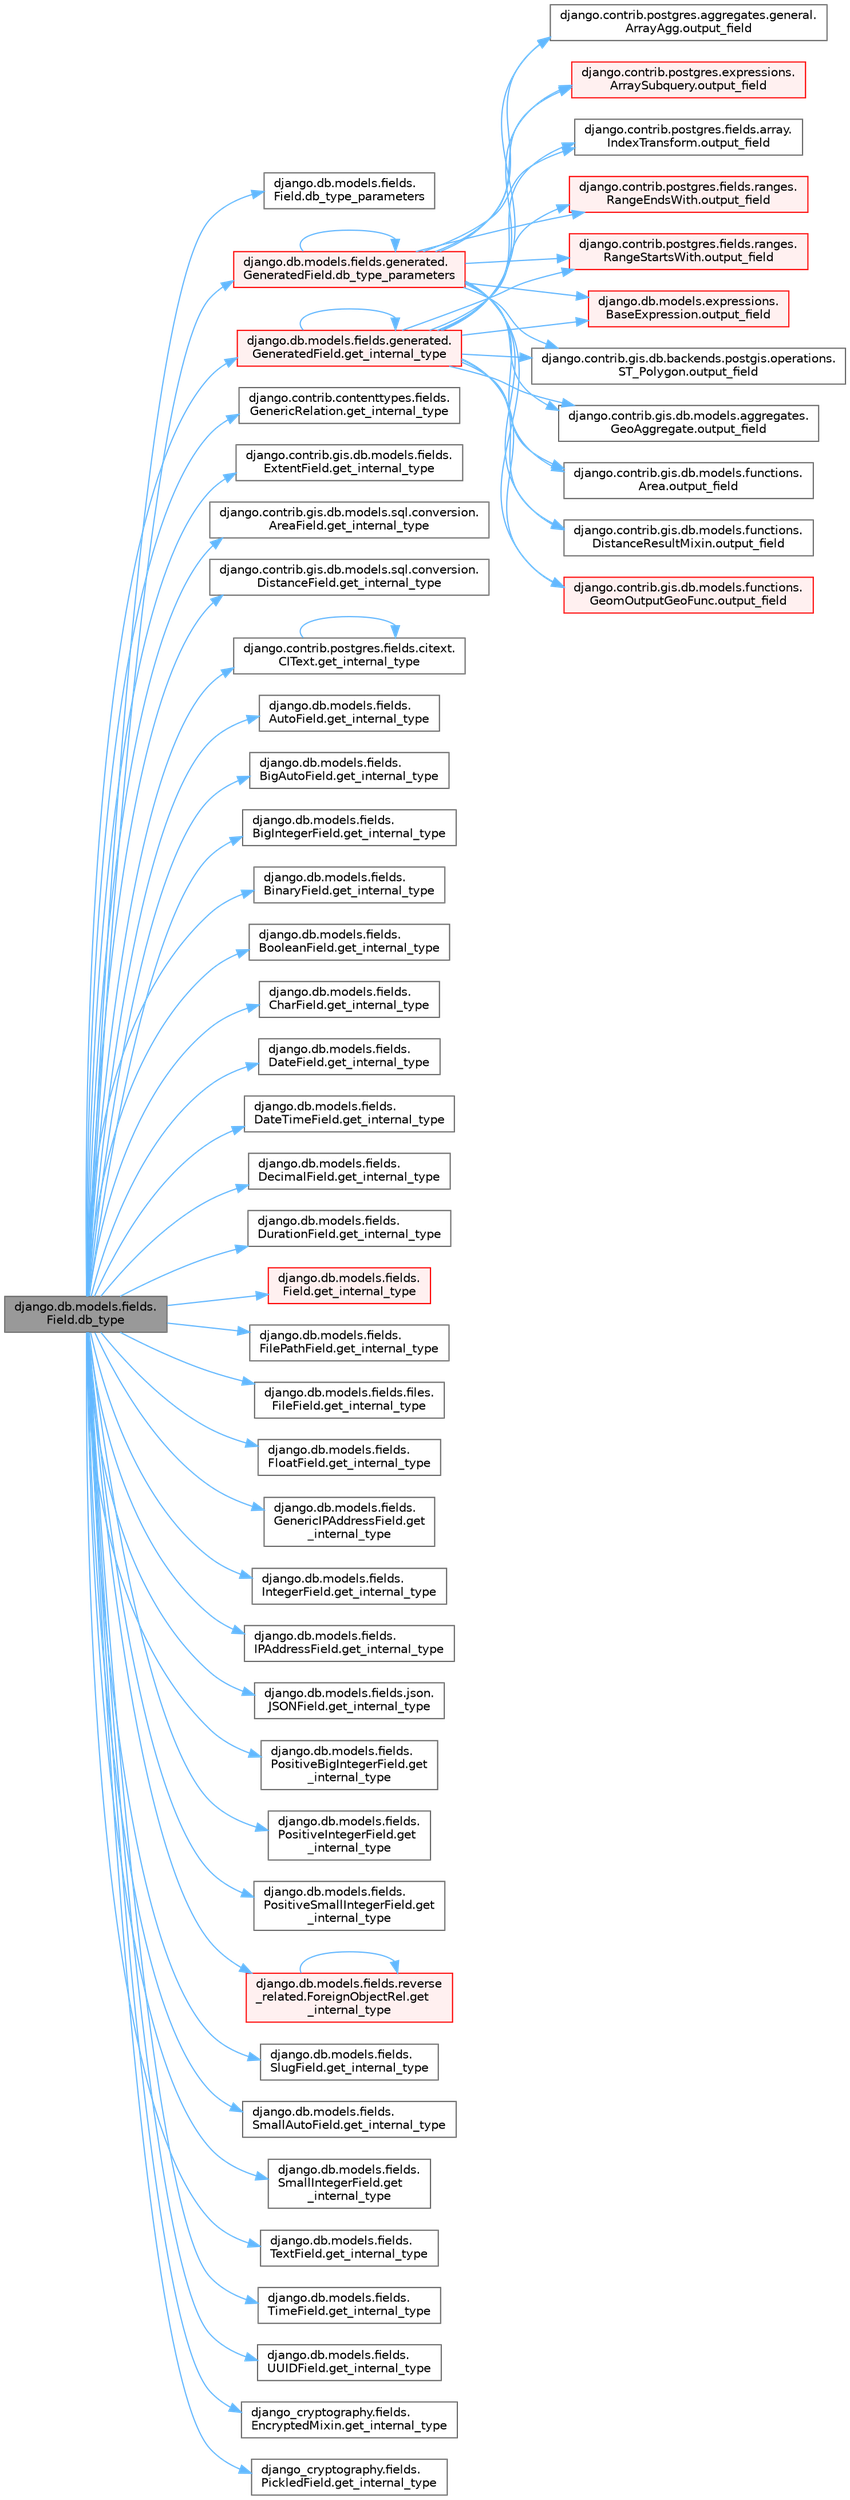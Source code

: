 digraph "django.db.models.fields.Field.db_type"
{
 // LATEX_PDF_SIZE
  bgcolor="transparent";
  edge [fontname=Helvetica,fontsize=10,labelfontname=Helvetica,labelfontsize=10];
  node [fontname=Helvetica,fontsize=10,shape=box,height=0.2,width=0.4];
  rankdir="LR";
  Node1 [id="Node000001",label="django.db.models.fields.\lField.db_type",height=0.2,width=0.4,color="gray40", fillcolor="grey60", style="filled", fontcolor="black",tooltip=" "];
  Node1 -> Node2 [id="edge1_Node000001_Node000002",color="steelblue1",style="solid",tooltip=" "];
  Node2 [id="Node000002",label="django.db.models.fields.\lField.db_type_parameters",height=0.2,width=0.4,color="grey40", fillcolor="white", style="filled",URL="$classdjango_1_1db_1_1models_1_1fields_1_1_field.html#a30afc40fdab8f6743dbe3c5bd42459dc",tooltip=" "];
  Node1 -> Node3 [id="edge2_Node000001_Node000003",color="steelblue1",style="solid",tooltip=" "];
  Node3 [id="Node000003",label="django.db.models.fields.generated.\lGeneratedField.db_type_parameters",height=0.2,width=0.4,color="red", fillcolor="#FFF0F0", style="filled",URL="$classdjango_1_1db_1_1models_1_1fields_1_1generated_1_1_generated_field.html#a695f8f86f422937a550bb84941e43638",tooltip=" "];
  Node3 -> Node3 [id="edge3_Node000003_Node000003",color="steelblue1",style="solid",tooltip=" "];
  Node3 -> Node4 [id="edge4_Node000003_Node000004",color="steelblue1",style="solid",tooltip=" "];
  Node4 [id="Node000004",label="django.contrib.gis.db.backends.postgis.operations.\lST_Polygon.output_field",height=0.2,width=0.4,color="grey40", fillcolor="white", style="filled",URL="$classdjango_1_1contrib_1_1gis_1_1db_1_1backends_1_1postgis_1_1operations_1_1_s_t___polygon.html#a4427b1b0cb4e6df4fde6c045c562118a",tooltip=" "];
  Node3 -> Node5 [id="edge5_Node000003_Node000005",color="steelblue1",style="solid",tooltip=" "];
  Node5 [id="Node000005",label="django.contrib.gis.db.models.aggregates.\lGeoAggregate.output_field",height=0.2,width=0.4,color="grey40", fillcolor="white", style="filled",URL="$classdjango_1_1contrib_1_1gis_1_1db_1_1models_1_1aggregates_1_1_geo_aggregate.html#a1f680d71d32335c5854387fa09555108",tooltip=" "];
  Node3 -> Node6 [id="edge6_Node000003_Node000006",color="steelblue1",style="solid",tooltip=" "];
  Node6 [id="Node000006",label="django.contrib.gis.db.models.functions.\lArea.output_field",height=0.2,width=0.4,color="grey40", fillcolor="white", style="filled",URL="$classdjango_1_1contrib_1_1gis_1_1db_1_1models_1_1functions_1_1_area.html#a017724b08cd640b0e7e834e003cc103d",tooltip=" "];
  Node3 -> Node7 [id="edge7_Node000003_Node000007",color="steelblue1",style="solid",tooltip=" "];
  Node7 [id="Node000007",label="django.contrib.gis.db.models.functions.\lDistanceResultMixin.output_field",height=0.2,width=0.4,color="grey40", fillcolor="white", style="filled",URL="$classdjango_1_1contrib_1_1gis_1_1db_1_1models_1_1functions_1_1_distance_result_mixin.html#af219b5c12f89e181ada240244818e239",tooltip=" "];
  Node3 -> Node8 [id="edge8_Node000003_Node000008",color="steelblue1",style="solid",tooltip=" "];
  Node8 [id="Node000008",label="django.contrib.gis.db.models.functions.\lGeomOutputGeoFunc.output_field",height=0.2,width=0.4,color="red", fillcolor="#FFF0F0", style="filled",URL="$classdjango_1_1contrib_1_1gis_1_1db_1_1models_1_1functions_1_1_geom_output_geo_func.html#a55415993f9af0a2cbde3681557342482",tooltip=" "];
  Node3 -> Node10 [id="edge9_Node000003_Node000010",color="steelblue1",style="solid",tooltip=" "];
  Node10 [id="Node000010",label="django.contrib.postgres.aggregates.general.\lArrayAgg.output_field",height=0.2,width=0.4,color="grey40", fillcolor="white", style="filled",URL="$classdjango_1_1contrib_1_1postgres_1_1aggregates_1_1general_1_1_array_agg.html#a845ed6cbbb6d6fe470d9478934ade450",tooltip=" "];
  Node3 -> Node11 [id="edge10_Node000003_Node000011",color="steelblue1",style="solid",tooltip=" "];
  Node11 [id="Node000011",label="django.contrib.postgres.expressions.\lArraySubquery.output_field",height=0.2,width=0.4,color="red", fillcolor="#FFF0F0", style="filled",URL="$classdjango_1_1contrib_1_1postgres_1_1expressions_1_1_array_subquery.html#adfc4d450008ff7b23517e73cbd1ad172",tooltip=" "];
  Node3 -> Node15 [id="edge11_Node000003_Node000015",color="steelblue1",style="solid",tooltip=" "];
  Node15 [id="Node000015",label="django.contrib.postgres.fields.array.\lIndexTransform.output_field",height=0.2,width=0.4,color="grey40", fillcolor="white", style="filled",URL="$classdjango_1_1contrib_1_1postgres_1_1fields_1_1array_1_1_index_transform.html#ae3ca901f64e761da8d9dff087275f9ef",tooltip=" "];
  Node3 -> Node16 [id="edge12_Node000003_Node000016",color="steelblue1",style="solid",tooltip=" "];
  Node16 [id="Node000016",label="django.contrib.postgres.fields.ranges.\lRangeEndsWith.output_field",height=0.2,width=0.4,color="red", fillcolor="#FFF0F0", style="filled",URL="$classdjango_1_1contrib_1_1postgres_1_1fields_1_1ranges_1_1_range_ends_with.html#ab81e75d2435974b6171ddb1cbce4ebd9",tooltip=" "];
  Node3 -> Node259 [id="edge13_Node000003_Node000259",color="steelblue1",style="solid",tooltip=" "];
  Node259 [id="Node000259",label="django.contrib.postgres.fields.ranges.\lRangeStartsWith.output_field",height=0.2,width=0.4,color="red", fillcolor="#FFF0F0", style="filled",URL="$classdjango_1_1contrib_1_1postgres_1_1fields_1_1ranges_1_1_range_starts_with.html#a4e864cbda43e695a0ae6b2c3b4ced157",tooltip=" "];
  Node3 -> Node260 [id="edge14_Node000003_Node000260",color="steelblue1",style="solid",tooltip=" "];
  Node260 [id="Node000260",label="django.db.models.expressions.\lBaseExpression.output_field",height=0.2,width=0.4,color="red", fillcolor="#FFF0F0", style="filled",URL="$classdjango_1_1db_1_1models_1_1expressions_1_1_base_expression.html#a7f0982cb1de5cdeaa7f043c3ae611a6d",tooltip=" "];
  Node1 -> Node1417 [id="edge15_Node000001_Node001417",color="steelblue1",style="solid",tooltip=" "];
  Node1417 [id="Node001417",label="django.contrib.contenttypes.fields.\lGenericRelation.get_internal_type",height=0.2,width=0.4,color="grey40", fillcolor="white", style="filled",URL="$classdjango_1_1contrib_1_1contenttypes_1_1fields_1_1_generic_relation.html#aefe0a0ceff843a2b147534a157c6d0f4",tooltip=" "];
  Node1 -> Node1418 [id="edge16_Node000001_Node001418",color="steelblue1",style="solid",tooltip=" "];
  Node1418 [id="Node001418",label="django.contrib.gis.db.models.fields.\lExtentField.get_internal_type",height=0.2,width=0.4,color="grey40", fillcolor="white", style="filled",URL="$classdjango_1_1contrib_1_1gis_1_1db_1_1models_1_1fields_1_1_extent_field.html#a914745ac6bb2ffe50aaaaf5deb9f67d4",tooltip=" "];
  Node1 -> Node1419 [id="edge17_Node000001_Node001419",color="steelblue1",style="solid",tooltip=" "];
  Node1419 [id="Node001419",label="django.contrib.gis.db.models.sql.conversion.\lAreaField.get_internal_type",height=0.2,width=0.4,color="grey40", fillcolor="white", style="filled",URL="$classdjango_1_1contrib_1_1gis_1_1db_1_1models_1_1sql_1_1conversion_1_1_area_field.html#ac14e7a8c8b468a53b5832cf7cb2f7bf4",tooltip=" "];
  Node1 -> Node1420 [id="edge18_Node000001_Node001420",color="steelblue1",style="solid",tooltip=" "];
  Node1420 [id="Node001420",label="django.contrib.gis.db.models.sql.conversion.\lDistanceField.get_internal_type",height=0.2,width=0.4,color="grey40", fillcolor="white", style="filled",URL="$classdjango_1_1contrib_1_1gis_1_1db_1_1models_1_1sql_1_1conversion_1_1_distance_field.html#ac2bf1debb6c750adb7461f8925d86170",tooltip=" "];
  Node1 -> Node1421 [id="edge19_Node000001_Node001421",color="steelblue1",style="solid",tooltip=" "];
  Node1421 [id="Node001421",label="django.contrib.postgres.fields.citext.\lCIText.get_internal_type",height=0.2,width=0.4,color="grey40", fillcolor="white", style="filled",URL="$classdjango_1_1contrib_1_1postgres_1_1fields_1_1citext_1_1_c_i_text.html#a427f1e2dfa31559beb68386e36ab74b2",tooltip=" "];
  Node1421 -> Node1421 [id="edge20_Node001421_Node001421",color="steelblue1",style="solid",tooltip=" "];
  Node1 -> Node1422 [id="edge21_Node000001_Node001422",color="steelblue1",style="solid",tooltip=" "];
  Node1422 [id="Node001422",label="django.db.models.fields.\lAutoField.get_internal_type",height=0.2,width=0.4,color="grey40", fillcolor="white", style="filled",URL="$classdjango_1_1db_1_1models_1_1fields_1_1_auto_field.html#af2db9af7a3e82da81b86d9b9e538a457",tooltip=" "];
  Node1 -> Node1423 [id="edge22_Node000001_Node001423",color="steelblue1",style="solid",tooltip=" "];
  Node1423 [id="Node001423",label="django.db.models.fields.\lBigAutoField.get_internal_type",height=0.2,width=0.4,color="grey40", fillcolor="white", style="filled",URL="$classdjango_1_1db_1_1models_1_1fields_1_1_big_auto_field.html#a6fd10fc83a1b3809da679e3eea92eb55",tooltip=" "];
  Node1 -> Node1424 [id="edge23_Node000001_Node001424",color="steelblue1",style="solid",tooltip=" "];
  Node1424 [id="Node001424",label="django.db.models.fields.\lBigIntegerField.get_internal_type",height=0.2,width=0.4,color="grey40", fillcolor="white", style="filled",URL="$classdjango_1_1db_1_1models_1_1fields_1_1_big_integer_field.html#aa644e27812a548707b5cb5faf743863f",tooltip=" "];
  Node1 -> Node1425 [id="edge24_Node000001_Node001425",color="steelblue1",style="solid",tooltip=" "];
  Node1425 [id="Node001425",label="django.db.models.fields.\lBinaryField.get_internal_type",height=0.2,width=0.4,color="grey40", fillcolor="white", style="filled",URL="$classdjango_1_1db_1_1models_1_1fields_1_1_binary_field.html#a0bbd63522d35c57d0e99e15706b45200",tooltip=" "];
  Node1 -> Node1426 [id="edge25_Node000001_Node001426",color="steelblue1",style="solid",tooltip=" "];
  Node1426 [id="Node001426",label="django.db.models.fields.\lBooleanField.get_internal_type",height=0.2,width=0.4,color="grey40", fillcolor="white", style="filled",URL="$classdjango_1_1db_1_1models_1_1fields_1_1_boolean_field.html#a0b722f3060967780aa04e78fd271a956",tooltip=" "];
  Node1 -> Node1427 [id="edge26_Node000001_Node001427",color="steelblue1",style="solid",tooltip=" "];
  Node1427 [id="Node001427",label="django.db.models.fields.\lCharField.get_internal_type",height=0.2,width=0.4,color="grey40", fillcolor="white", style="filled",URL="$classdjango_1_1db_1_1models_1_1fields_1_1_char_field.html#ab33ef611d4576b618f06116e045b73ea",tooltip=" "];
  Node1 -> Node1428 [id="edge27_Node000001_Node001428",color="steelblue1",style="solid",tooltip=" "];
  Node1428 [id="Node001428",label="django.db.models.fields.\lDateField.get_internal_type",height=0.2,width=0.4,color="grey40", fillcolor="white", style="filled",URL="$classdjango_1_1db_1_1models_1_1fields_1_1_date_field.html#a7d35b4c5c126652b0b1c2a4b0f0f9463",tooltip=" "];
  Node1 -> Node1429 [id="edge28_Node000001_Node001429",color="steelblue1",style="solid",tooltip=" "];
  Node1429 [id="Node001429",label="django.db.models.fields.\lDateTimeField.get_internal_type",height=0.2,width=0.4,color="grey40", fillcolor="white", style="filled",URL="$classdjango_1_1db_1_1models_1_1fields_1_1_date_time_field.html#a375b0f1e1fcca3689edcd2354a1d6766",tooltip=" "];
  Node1 -> Node1430 [id="edge29_Node000001_Node001430",color="steelblue1",style="solid",tooltip=" "];
  Node1430 [id="Node001430",label="django.db.models.fields.\lDecimalField.get_internal_type",height=0.2,width=0.4,color="grey40", fillcolor="white", style="filled",URL="$classdjango_1_1db_1_1models_1_1fields_1_1_decimal_field.html#a7ebbfb0b59967dcb23c9013ae3ebe5ec",tooltip=" "];
  Node1 -> Node1431 [id="edge30_Node000001_Node001431",color="steelblue1",style="solid",tooltip=" "];
  Node1431 [id="Node001431",label="django.db.models.fields.\lDurationField.get_internal_type",height=0.2,width=0.4,color="grey40", fillcolor="white", style="filled",URL="$classdjango_1_1db_1_1models_1_1fields_1_1_duration_field.html#aa67d2f9f6befb923b0c53a5518a0cf19",tooltip=" "];
  Node1 -> Node1432 [id="edge31_Node000001_Node001432",color="steelblue1",style="solid",tooltip=" "];
  Node1432 [id="Node001432",label="django.db.models.fields.\lField.get_internal_type",height=0.2,width=0.4,color="red", fillcolor="#FFF0F0", style="filled",URL="$classdjango_1_1db_1_1models_1_1fields_1_1_field.html#a6df9bace6383fa95d62252b08ca86287",tooltip=" "];
  Node1 -> Node1433 [id="edge32_Node000001_Node001433",color="steelblue1",style="solid",tooltip=" "];
  Node1433 [id="Node001433",label="django.db.models.fields.\lFilePathField.get_internal_type",height=0.2,width=0.4,color="grey40", fillcolor="white", style="filled",URL="$classdjango_1_1db_1_1models_1_1fields_1_1_file_path_field.html#afd1716a8f08d4c1e21a9c65afe66cb14",tooltip=" "];
  Node1 -> Node1434 [id="edge33_Node000001_Node001434",color="steelblue1",style="solid",tooltip=" "];
  Node1434 [id="Node001434",label="django.db.models.fields.files.\lFileField.get_internal_type",height=0.2,width=0.4,color="grey40", fillcolor="white", style="filled",URL="$classdjango_1_1db_1_1models_1_1fields_1_1files_1_1_file_field.html#abf215cb6e9d02766638b9d93e36f80fe",tooltip=" "];
  Node1 -> Node1435 [id="edge34_Node000001_Node001435",color="steelblue1",style="solid",tooltip=" "];
  Node1435 [id="Node001435",label="django.db.models.fields.\lFloatField.get_internal_type",height=0.2,width=0.4,color="grey40", fillcolor="white", style="filled",URL="$classdjango_1_1db_1_1models_1_1fields_1_1_float_field.html#a7268969b452c3e49a378e6eed203f261",tooltip=" "];
  Node1 -> Node1436 [id="edge35_Node000001_Node001436",color="steelblue1",style="solid",tooltip=" "];
  Node1436 [id="Node001436",label="django.db.models.fields.generated.\lGeneratedField.get_internal_type",height=0.2,width=0.4,color="red", fillcolor="#FFF0F0", style="filled",URL="$classdjango_1_1db_1_1models_1_1fields_1_1generated_1_1_generated_field.html#a9f7ada2521e4ff06df60a7978952be85",tooltip=" "];
  Node1436 -> Node1436 [id="edge36_Node001436_Node001436",color="steelblue1",style="solid",tooltip=" "];
  Node1436 -> Node4 [id="edge37_Node001436_Node000004",color="steelblue1",style="solid",tooltip=" "];
  Node1436 -> Node5 [id="edge38_Node001436_Node000005",color="steelblue1",style="solid",tooltip=" "];
  Node1436 -> Node6 [id="edge39_Node001436_Node000006",color="steelblue1",style="solid",tooltip=" "];
  Node1436 -> Node7 [id="edge40_Node001436_Node000007",color="steelblue1",style="solid",tooltip=" "];
  Node1436 -> Node8 [id="edge41_Node001436_Node000008",color="steelblue1",style="solid",tooltip=" "];
  Node1436 -> Node10 [id="edge42_Node001436_Node000010",color="steelblue1",style="solid",tooltip=" "];
  Node1436 -> Node11 [id="edge43_Node001436_Node000011",color="steelblue1",style="solid",tooltip=" "];
  Node1436 -> Node15 [id="edge44_Node001436_Node000015",color="steelblue1",style="solid",tooltip=" "];
  Node1436 -> Node16 [id="edge45_Node001436_Node000016",color="steelblue1",style="solid",tooltip=" "];
  Node1436 -> Node259 [id="edge46_Node001436_Node000259",color="steelblue1",style="solid",tooltip=" "];
  Node1436 -> Node260 [id="edge47_Node001436_Node000260",color="steelblue1",style="solid",tooltip=" "];
  Node1 -> Node1440 [id="edge48_Node000001_Node001440",color="steelblue1",style="solid",tooltip=" "];
  Node1440 [id="Node001440",label="django.db.models.fields.\lGenericIPAddressField.get\l_internal_type",height=0.2,width=0.4,color="grey40", fillcolor="white", style="filled",URL="$classdjango_1_1db_1_1models_1_1fields_1_1_generic_i_p_address_field.html#a827fc6b8becf5b7680db1fad910c9aae",tooltip=" "];
  Node1 -> Node1441 [id="edge49_Node000001_Node001441",color="steelblue1",style="solid",tooltip=" "];
  Node1441 [id="Node001441",label="django.db.models.fields.\lIntegerField.get_internal_type",height=0.2,width=0.4,color="grey40", fillcolor="white", style="filled",URL="$classdjango_1_1db_1_1models_1_1fields_1_1_integer_field.html#ae90f706223f7bb5ca78f2f799cf2b404",tooltip=" "];
  Node1 -> Node1442 [id="edge50_Node000001_Node001442",color="steelblue1",style="solid",tooltip=" "];
  Node1442 [id="Node001442",label="django.db.models.fields.\lIPAddressField.get_internal_type",height=0.2,width=0.4,color="grey40", fillcolor="white", style="filled",URL="$classdjango_1_1db_1_1models_1_1fields_1_1_i_p_address_field.html#aa949bec042454ee6b1efac65320158ec",tooltip=" "];
  Node1 -> Node1443 [id="edge51_Node000001_Node001443",color="steelblue1",style="solid",tooltip=" "];
  Node1443 [id="Node001443",label="django.db.models.fields.json.\lJSONField.get_internal_type",height=0.2,width=0.4,color="grey40", fillcolor="white", style="filled",URL="$classdjango_1_1db_1_1models_1_1fields_1_1json_1_1_j_s_o_n_field.html#a4ebc313d428dd02f30aedc6618d90f41",tooltip=" "];
  Node1 -> Node1444 [id="edge52_Node000001_Node001444",color="steelblue1",style="solid",tooltip=" "];
  Node1444 [id="Node001444",label="django.db.models.fields.\lPositiveBigIntegerField.get\l_internal_type",height=0.2,width=0.4,color="grey40", fillcolor="white", style="filled",URL="$classdjango_1_1db_1_1models_1_1fields_1_1_positive_big_integer_field.html#ab8f9958bd2f0dba9b34cd3f3a9a8371e",tooltip=" "];
  Node1 -> Node1445 [id="edge53_Node000001_Node001445",color="steelblue1",style="solid",tooltip=" "];
  Node1445 [id="Node001445",label="django.db.models.fields.\lPositiveIntegerField.get\l_internal_type",height=0.2,width=0.4,color="grey40", fillcolor="white", style="filled",URL="$classdjango_1_1db_1_1models_1_1fields_1_1_positive_integer_field.html#a341baeb79a1c3b7682d09248c76d748c",tooltip=" "];
  Node1 -> Node1446 [id="edge54_Node000001_Node001446",color="steelblue1",style="solid",tooltip=" "];
  Node1446 [id="Node001446",label="django.db.models.fields.\lPositiveSmallIntegerField.get\l_internal_type",height=0.2,width=0.4,color="grey40", fillcolor="white", style="filled",URL="$classdjango_1_1db_1_1models_1_1fields_1_1_positive_small_integer_field.html#ac6105f9213d4cbf3ef9a9cdeaa54ab5a",tooltip=" "];
  Node1 -> Node1447 [id="edge55_Node000001_Node001447",color="steelblue1",style="solid",tooltip=" "];
  Node1447 [id="Node001447",label="django.db.models.fields.reverse\l_related.ForeignObjectRel.get\l_internal_type",height=0.2,width=0.4,color="red", fillcolor="#FFF0F0", style="filled",URL="$classdjango_1_1db_1_1models_1_1fields_1_1reverse__related_1_1_foreign_object_rel.html#a7043c5e89478666caff4052a491991b1",tooltip=" "];
  Node1447 -> Node1447 [id="edge56_Node001447_Node001447",color="steelblue1",style="solid",tooltip=" "];
  Node1 -> Node1448 [id="edge57_Node000001_Node001448",color="steelblue1",style="solid",tooltip=" "];
  Node1448 [id="Node001448",label="django.db.models.fields.\lSlugField.get_internal_type",height=0.2,width=0.4,color="grey40", fillcolor="white", style="filled",URL="$classdjango_1_1db_1_1models_1_1fields_1_1_slug_field.html#a19e01283339c11744fe50eff55cda16f",tooltip=" "];
  Node1 -> Node1449 [id="edge58_Node000001_Node001449",color="steelblue1",style="solid",tooltip=" "];
  Node1449 [id="Node001449",label="django.db.models.fields.\lSmallAutoField.get_internal_type",height=0.2,width=0.4,color="grey40", fillcolor="white", style="filled",URL="$classdjango_1_1db_1_1models_1_1fields_1_1_small_auto_field.html#ab7709a8a8024bd2b65ae1609545b2f8f",tooltip=" "];
  Node1 -> Node1450 [id="edge59_Node000001_Node001450",color="steelblue1",style="solid",tooltip=" "];
  Node1450 [id="Node001450",label="django.db.models.fields.\lSmallIntegerField.get\l_internal_type",height=0.2,width=0.4,color="grey40", fillcolor="white", style="filled",URL="$classdjango_1_1db_1_1models_1_1fields_1_1_small_integer_field.html#a186098b6a6068745c424861d81a618d7",tooltip=" "];
  Node1 -> Node1451 [id="edge60_Node000001_Node001451",color="steelblue1",style="solid",tooltip=" "];
  Node1451 [id="Node001451",label="django.db.models.fields.\lTextField.get_internal_type",height=0.2,width=0.4,color="grey40", fillcolor="white", style="filled",URL="$classdjango_1_1db_1_1models_1_1fields_1_1_text_field.html#ac44884200800355678d80c1ffdc1591f",tooltip=" "];
  Node1 -> Node1452 [id="edge61_Node000001_Node001452",color="steelblue1",style="solid",tooltip=" "];
  Node1452 [id="Node001452",label="django.db.models.fields.\lTimeField.get_internal_type",height=0.2,width=0.4,color="grey40", fillcolor="white", style="filled",URL="$classdjango_1_1db_1_1models_1_1fields_1_1_time_field.html#a371e624709f0306d1e5141d55f9611f6",tooltip=" "];
  Node1 -> Node1453 [id="edge62_Node000001_Node001453",color="steelblue1",style="solid",tooltip=" "];
  Node1453 [id="Node001453",label="django.db.models.fields.\lUUIDField.get_internal_type",height=0.2,width=0.4,color="grey40", fillcolor="white", style="filled",URL="$classdjango_1_1db_1_1models_1_1fields_1_1_u_u_i_d_field.html#a9c7bd55f467e25b314b53ecfe082771a",tooltip=" "];
  Node1 -> Node1454 [id="edge63_Node000001_Node001454",color="steelblue1",style="solid",tooltip=" "];
  Node1454 [id="Node001454",label="django_cryptography.fields.\lEncryptedMixin.get_internal_type",height=0.2,width=0.4,color="grey40", fillcolor="white", style="filled",URL="$classdjango__cryptography_1_1fields_1_1_encrypted_mixin.html#a62cf070f374ab3dccd6cec5d4a5ebdbe",tooltip=" "];
  Node1 -> Node1455 [id="edge64_Node000001_Node001455",color="steelblue1",style="solid",tooltip=" "];
  Node1455 [id="Node001455",label="django_cryptography.fields.\lPickledField.get_internal_type",height=0.2,width=0.4,color="grey40", fillcolor="white", style="filled",URL="$classdjango__cryptography_1_1fields_1_1_pickled_field.html#a94cbb1fb7c5503a87a21d3f7f1e4a29f",tooltip=" "];
}
